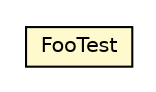 #!/usr/local/bin/dot
#
# Class diagram 
# Generated by UMLGraph version R5_6_6-8-g8d7759 (http://www.umlgraph.org/)
#

digraph G {
	edge [fontname="Helvetica",fontsize=10,labelfontname="Helvetica",labelfontsize=10];
	node [fontname="Helvetica",fontsize=10,shape=plaintext];
	nodesep=0.25;
	ranksep=0.5;
	// org.dayatang.rule.time.FooTest
	c26462 [label=<<table title="org.dayatang.rule.time.FooTest" border="0" cellborder="1" cellspacing="0" cellpadding="2" port="p" bgcolor="lemonChiffon" href="./FooTest.html">
		<tr><td><table border="0" cellspacing="0" cellpadding="1">
<tr><td align="center" balign="center"> FooTest </td></tr>
		</table></td></tr>
		</table>>, URL="./FooTest.html", fontname="Helvetica", fontcolor="black", fontsize=10.0];
}

